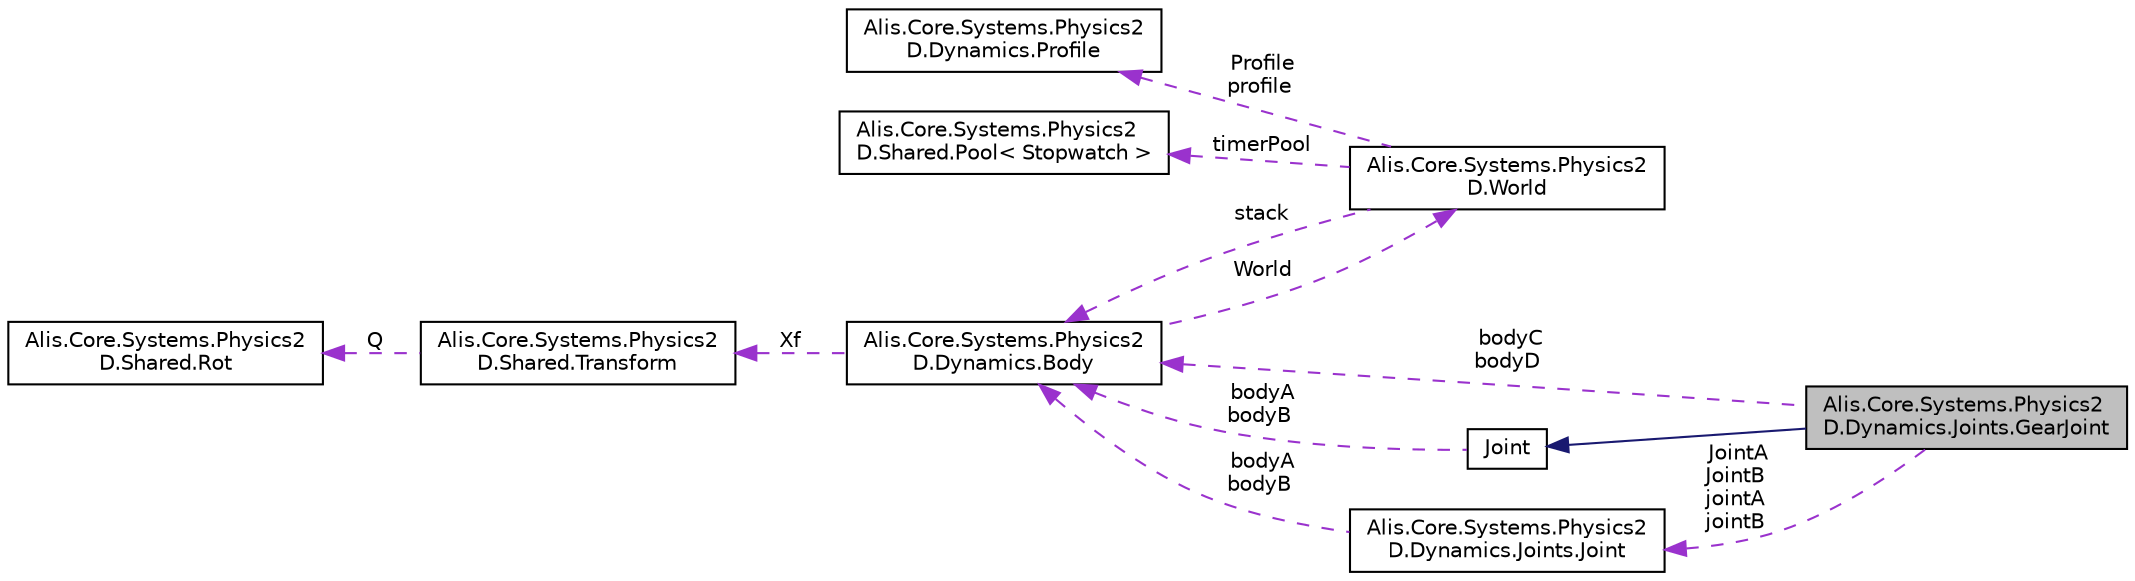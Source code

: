 digraph "Alis.Core.Systems.Physics2D.Dynamics.Joints.GearJoint"
{
 // LATEX_PDF_SIZE
  edge [fontname="Helvetica",fontsize="10",labelfontname="Helvetica",labelfontsize="10"];
  node [fontname="Helvetica",fontsize="10",shape=record];
  rankdir="LR";
  Node1 [label="Alis.Core.Systems.Physics2\lD.Dynamics.Joints.GearJoint",height=0.2,width=0.4,color="black", fillcolor="grey75", style="filled", fontcolor="black",tooltip="A gear joint is used to connect two joints together. Either joint can be a revolute or prismatic join..."];
  Node2 -> Node1 [dir="back",color="midnightblue",fontsize="10",style="solid",fontname="Helvetica"];
  Node2 [label="Joint",height=0.2,width=0.4,color="black", fillcolor="white", style="filled",URL="$class_alis_1_1_core_1_1_systems_1_1_physics2_d_1_1_dynamics_1_1_joints_1_1_joint.html",tooltip="The joint class"];
  Node3 -> Node2 [dir="back",color="darkorchid3",fontsize="10",style="dashed",label=" bodyA\nbodyB" ,fontname="Helvetica"];
  Node3 [label="Alis.Core.Systems.Physics2\lD.Dynamics.Body",height=0.2,width=0.4,color="black", fillcolor="white", style="filled",URL="$class_alis_1_1_core_1_1_systems_1_1_physics2_d_1_1_dynamics_1_1_body.html",tooltip="The body class"];
  Node4 -> Node3 [dir="back",color="darkorchid3",fontsize="10",style="dashed",label=" Xf" ,fontname="Helvetica"];
  Node4 [label="Alis.Core.Systems.Physics2\lD.Shared.Transform",height=0.2,width=0.4,color="black", fillcolor="white", style="filled",URL="$struct_alis_1_1_core_1_1_systems_1_1_physics2_d_1_1_shared_1_1_transform.html",tooltip="A transform contains translation and rotation. It is used to represent the position and orientation o..."];
  Node5 -> Node4 [dir="back",color="darkorchid3",fontsize="10",style="dashed",label=" Q" ,fontname="Helvetica"];
  Node5 [label="Alis.Core.Systems.Physics2\lD.Shared.Rot",height=0.2,width=0.4,color="black", fillcolor="white", style="filled",URL="$struct_alis_1_1_core_1_1_systems_1_1_physics2_d_1_1_shared_1_1_rot.html",tooltip="Rotation"];
  Node6 -> Node3 [dir="back",color="darkorchid3",fontsize="10",style="dashed",label=" World" ,fontname="Helvetica"];
  Node6 [label="Alis.Core.Systems.Physics2\lD.World",height=0.2,width=0.4,color="black", fillcolor="white", style="filled",URL="$class_alis_1_1_core_1_1_systems_1_1_physics2_d_1_1_world.html",tooltip="The world class manages all physics entities, dynamic simulation, and asynchronous queries."];
  Node3 -> Node6 [dir="back",color="darkorchid3",fontsize="10",style="dashed",label=" stack" ,fontname="Helvetica"];
  Node7 -> Node6 [dir="back",color="darkorchid3",fontsize="10",style="dashed",label=" Profile\nprofile" ,fontname="Helvetica"];
  Node7 [label="Alis.Core.Systems.Physics2\lD.Dynamics.Profile",height=0.2,width=0.4,color="black", fillcolor="white", style="filled",URL="$struct_alis_1_1_core_1_1_systems_1_1_physics2_d_1_1_dynamics_1_1_profile.html",tooltip="The profile"];
  Node8 -> Node6 [dir="back",color="darkorchid3",fontsize="10",style="dashed",label=" timerPool" ,fontname="Helvetica"];
  Node8 [label="Alis.Core.Systems.Physics2\lD.Shared.Pool\< Stopwatch \>",height=0.2,width=0.4,color="black", fillcolor="white", style="filled",URL="$class_alis_1_1_core_1_1_systems_1_1_physics2_d_1_1_shared_1_1_pool.html",tooltip=" "];
  Node3 -> Node1 [dir="back",color="darkorchid3",fontsize="10",style="dashed",label=" bodyC\nbodyD" ,fontname="Helvetica"];
  Node9 -> Node1 [dir="back",color="darkorchid3",fontsize="10",style="dashed",label=" JointA\nJointB\njointA\njointB" ,fontname="Helvetica"];
  Node9 [label="Alis.Core.Systems.Physics2\lD.Dynamics.Joints.Joint",height=0.2,width=0.4,color="black", fillcolor="white", style="filled",URL="$class_alis_1_1_core_1_1_systems_1_1_physics2_d_1_1_dynamics_1_1_joints_1_1_joint.html",tooltip="The joint class"];
  Node3 -> Node9 [dir="back",color="darkorchid3",fontsize="10",style="dashed",label=" bodyA\nbodyB" ,fontname="Helvetica"];
}
